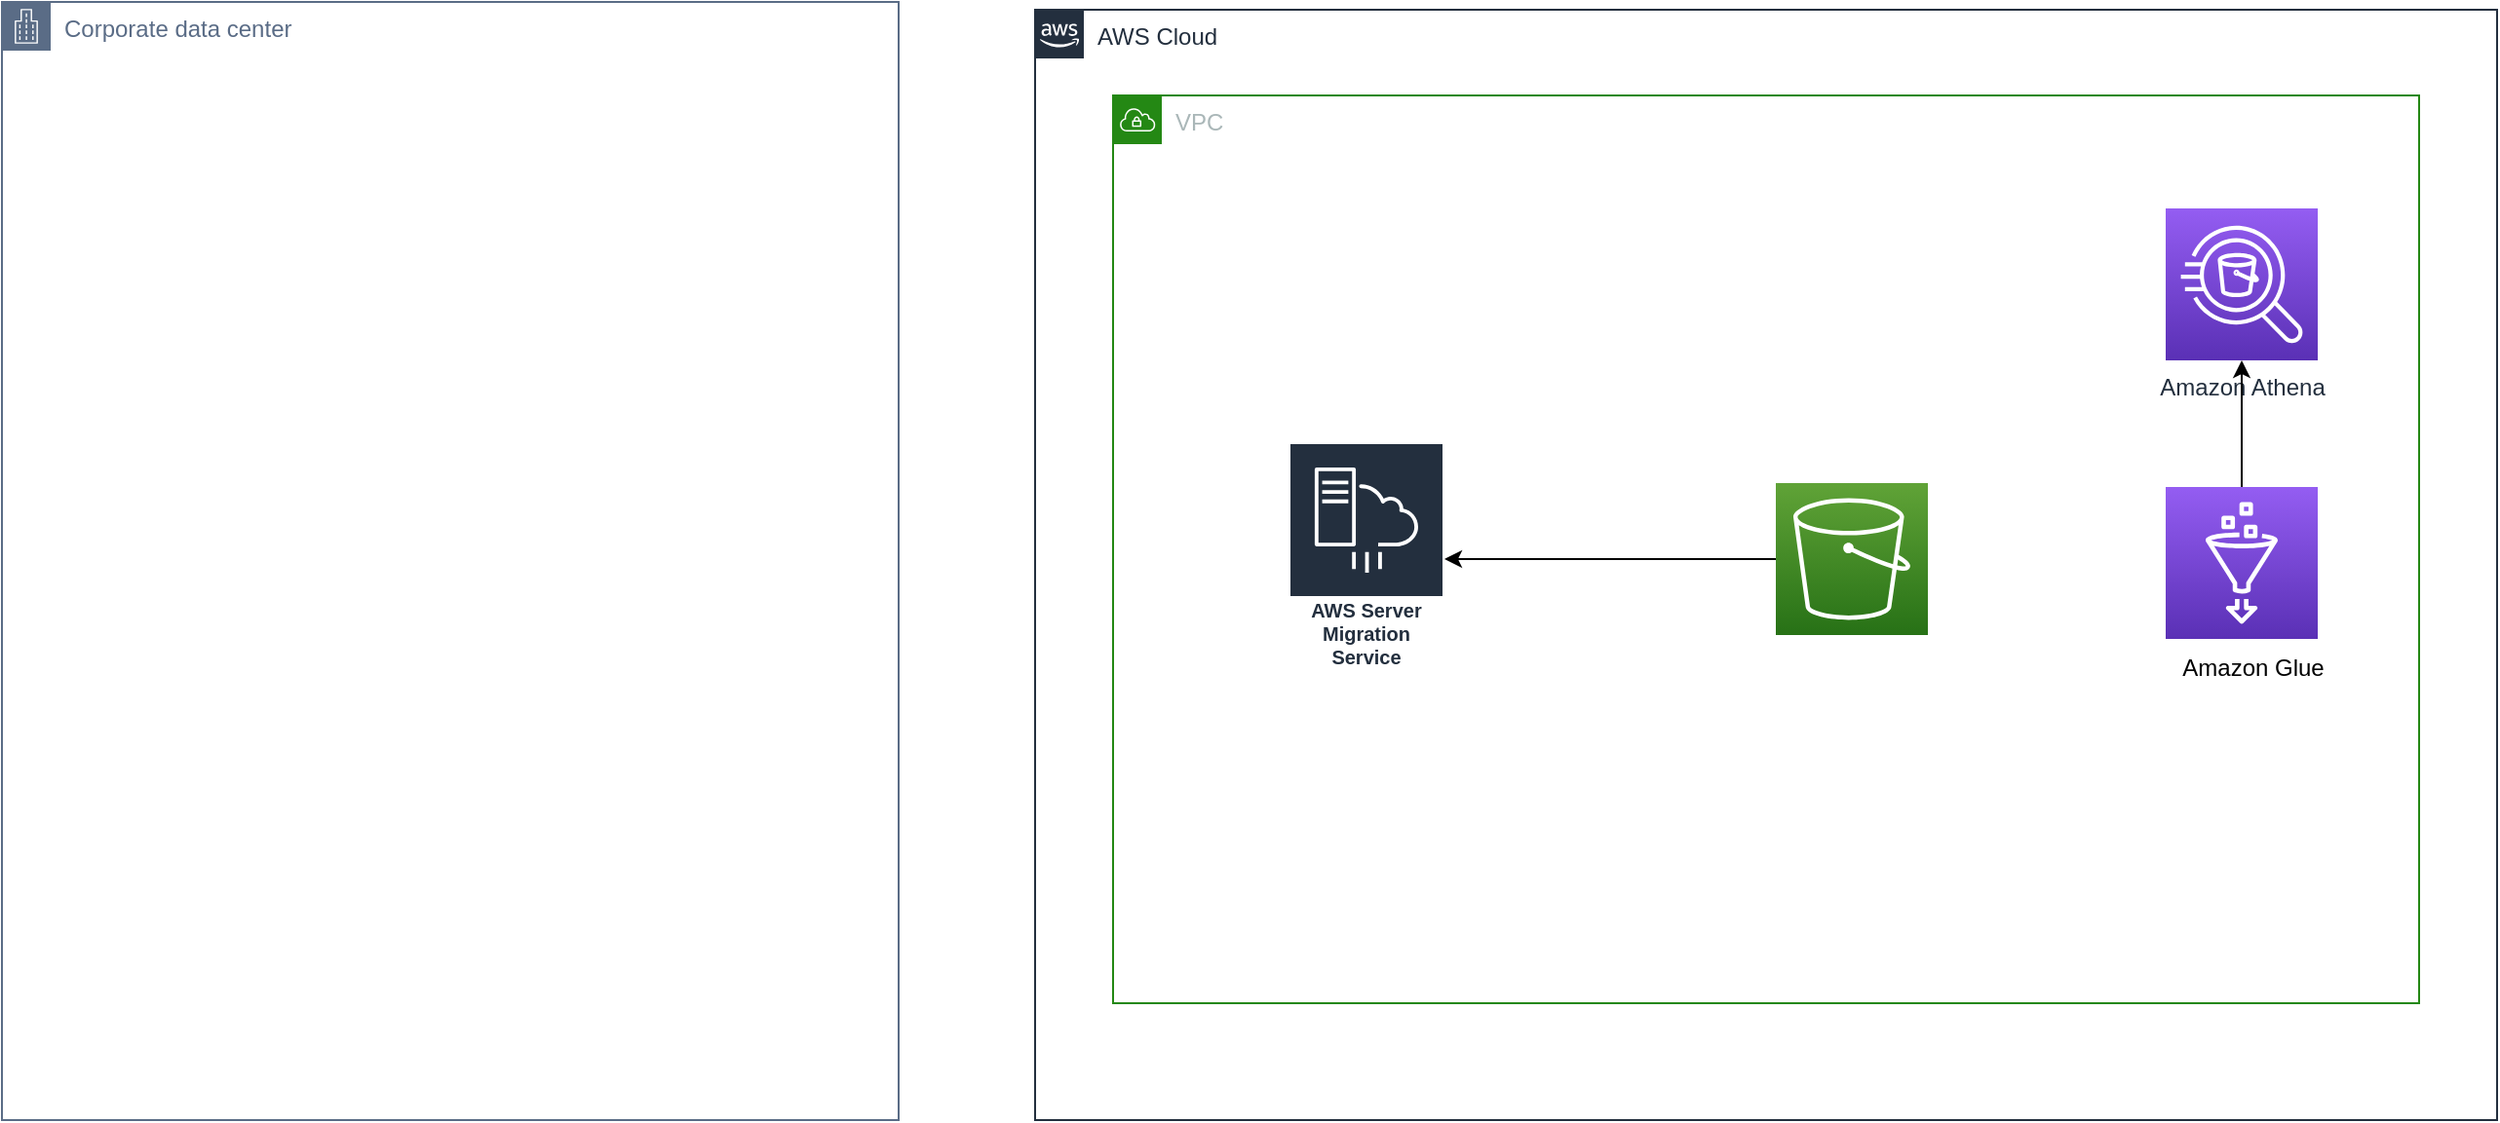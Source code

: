 <mxfile version="21.3.2" type="github">
  <diagram id="Ht1M8jgEwFfnCIfOTk4-" name="Page-1">
    <mxGraphModel dx="880" dy="483" grid="1" gridSize="10" guides="1" tooltips="1" connect="1" arrows="1" fold="1" page="1" pageScale="1" pageWidth="1654" pageHeight="1169" math="0" shadow="0">
      <root>
        <mxCell id="0" />
        <mxCell id="1" parent="0" />
        <mxCell id="UEzPUAAOIrF-is8g5C7q-154" value="AWS Cloud" style="points=[[0,0],[0.25,0],[0.5,0],[0.75,0],[1,0],[1,0.25],[1,0.5],[1,0.75],[1,1],[0.75,1],[0.5,1],[0.25,1],[0,1],[0,0.75],[0,0.5],[0,0.25]];outlineConnect=0;gradientColor=none;html=1;whiteSpace=wrap;fontSize=12;fontStyle=0;shape=mxgraph.aws4.group;grIcon=mxgraph.aws4.group_aws_cloud_alt;strokeColor=#232F3E;fillColor=none;verticalAlign=top;align=left;spacingLeft=30;fontColor=#232F3E;dashed=0;labelBackgroundColor=#ffffff;container=1;pointerEvents=0;collapsible=0;recursiveResize=0;" parent="1" vertex="1">
          <mxGeometry x="620" y="138" width="750" height="570" as="geometry" />
        </mxCell>
        <mxCell id="deVg4nD5fg2ElZwjWmRX-4" value="VPC" style="points=[[0,0],[0.25,0],[0.5,0],[0.75,0],[1,0],[1,0.25],[1,0.5],[1,0.75],[1,1],[0.75,1],[0.5,1],[0.25,1],[0,1],[0,0.75],[0,0.5],[0,0.25]];outlineConnect=0;gradientColor=none;html=1;whiteSpace=wrap;fontSize=12;fontStyle=0;container=1;pointerEvents=0;collapsible=0;recursiveResize=0;shape=mxgraph.aws4.group;grIcon=mxgraph.aws4.group_vpc;strokeColor=#248814;fillColor=none;verticalAlign=top;align=left;spacingLeft=30;fontColor=#AAB7B8;dashed=0;" vertex="1" parent="UEzPUAAOIrF-is8g5C7q-154">
          <mxGeometry x="40" y="44" width="670" height="466" as="geometry" />
        </mxCell>
        <mxCell id="deVg4nD5fg2ElZwjWmRX-5" value="AWS Server Migration Service" style="sketch=0;outlineConnect=0;fontColor=#232F3E;gradientColor=none;strokeColor=#ffffff;fillColor=#232F3E;dashed=1;verticalLabelPosition=middle;verticalAlign=bottom;align=center;html=1;whiteSpace=wrap;fontSize=10;fontStyle=1;spacing=3;shape=mxgraph.aws4.productIcon;prIcon=mxgraph.aws4.server_migration_service;" vertex="1" parent="deVg4nD5fg2ElZwjWmRX-4">
          <mxGeometry x="90" y="178" width="80" height="120" as="geometry" />
        </mxCell>
        <mxCell id="deVg4nD5fg2ElZwjWmRX-9" style="edgeStyle=orthogonalEdgeStyle;rounded=0;orthogonalLoop=1;jettySize=auto;html=1;" edge="1" parent="deVg4nD5fg2ElZwjWmRX-4" source="deVg4nD5fg2ElZwjWmRX-7" target="deVg4nD5fg2ElZwjWmRX-5">
          <mxGeometry relative="1" as="geometry" />
        </mxCell>
        <mxCell id="deVg4nD5fg2ElZwjWmRX-7" value="" style="sketch=0;points=[[0,0,0],[0.25,0,0],[0.5,0,0],[0.75,0,0],[1,0,0],[0,1,0],[0.25,1,0],[0.5,1,0],[0.75,1,0],[1,1,0],[0,0.25,0],[0,0.5,0],[0,0.75,0],[1,0.25,0],[1,0.5,0],[1,0.75,0]];outlineConnect=0;fontColor=#232F3E;gradientColor=#60A337;gradientDirection=north;fillColor=#277116;strokeColor=#ffffff;dashed=0;verticalLabelPosition=bottom;verticalAlign=top;align=center;html=1;fontSize=12;fontStyle=0;aspect=fixed;shape=mxgraph.aws4.resourceIcon;resIcon=mxgraph.aws4.s3;" vertex="1" parent="deVg4nD5fg2ElZwjWmRX-4">
          <mxGeometry x="340" y="199" width="78" height="78" as="geometry" />
        </mxCell>
        <mxCell id="deVg4nD5fg2ElZwjWmRX-11" value="" style="sketch=0;points=[[0,0,0],[0.25,0,0],[0.5,0,0],[0.75,0,0],[1,0,0],[0,1,0],[0.25,1,0],[0.5,1,0],[0.75,1,0],[1,1,0],[0,0.25,0],[0,0.5,0],[0,0.75,0],[1,0.25,0],[1,0.5,0],[1,0.75,0]];outlineConnect=0;fontColor=#232F3E;gradientColor=#945DF2;gradientDirection=north;fillColor=#5A30B5;strokeColor=#ffffff;dashed=0;verticalLabelPosition=bottom;verticalAlign=top;align=center;html=1;fontSize=12;fontStyle=0;aspect=fixed;shape=mxgraph.aws4.resourceIcon;resIcon=mxgraph.aws4.glue;" vertex="1" parent="deVg4nD5fg2ElZwjWmRX-4">
          <mxGeometry x="540" y="201" width="78" height="78" as="geometry" />
        </mxCell>
        <mxCell id="deVg4nD5fg2ElZwjWmRX-12" value="Amazon Glue&lt;br&gt;" style="text;html=1;strokeColor=none;fillColor=none;align=center;verticalAlign=middle;whiteSpace=wrap;rounded=0;" vertex="1" parent="deVg4nD5fg2ElZwjWmRX-4">
          <mxGeometry x="540" y="279" width="90" height="30" as="geometry" />
        </mxCell>
        <mxCell id="deVg4nD5fg2ElZwjWmRX-13" value="Amazon Athena" style="outlineConnect=0;fontColor=#232F3E;gradientColor=#945DF2;gradientDirection=north;fillColor=#5A30B5;strokeColor=#ffffff;dashed=0;verticalLabelPosition=bottom;verticalAlign=top;align=center;html=1;fontSize=12;fontStyle=0;aspect=fixed;shape=mxgraph.aws4.resourceIcon;resIcon=mxgraph.aws4.athena;labelBackgroundColor=#ffffff;" vertex="1" parent="deVg4nD5fg2ElZwjWmRX-4">
          <mxGeometry x="540" y="58" width="78" height="78" as="geometry" />
        </mxCell>
        <mxCell id="deVg4nD5fg2ElZwjWmRX-14" style="edgeStyle=orthogonalEdgeStyle;rounded=0;orthogonalLoop=1;jettySize=auto;html=1;" edge="1" parent="deVg4nD5fg2ElZwjWmRX-4" source="deVg4nD5fg2ElZwjWmRX-11" target="deVg4nD5fg2ElZwjWmRX-13">
          <mxGeometry relative="1" as="geometry" />
        </mxCell>
        <mxCell id="deVg4nD5fg2ElZwjWmRX-3" value="Corporate data center" style="points=[[0,0],[0.25,0],[0.5,0],[0.75,0],[1,0],[1,0.25],[1,0.5],[1,0.75],[1,1],[0.75,1],[0.5,1],[0.25,1],[0,1],[0,0.75],[0,0.5],[0,0.25]];outlineConnect=0;gradientColor=none;html=1;whiteSpace=wrap;fontSize=12;fontStyle=0;container=1;pointerEvents=0;collapsible=0;recursiveResize=0;shape=mxgraph.aws4.group;grIcon=mxgraph.aws4.group_corporate_data_center;strokeColor=#5A6C86;fillColor=none;verticalAlign=top;align=left;spacingLeft=30;fontColor=#5A6C86;dashed=0;" vertex="1" parent="1">
          <mxGeometry x="90" y="134" width="460" height="574" as="geometry" />
        </mxCell>
      </root>
    </mxGraphModel>
  </diagram>
</mxfile>
